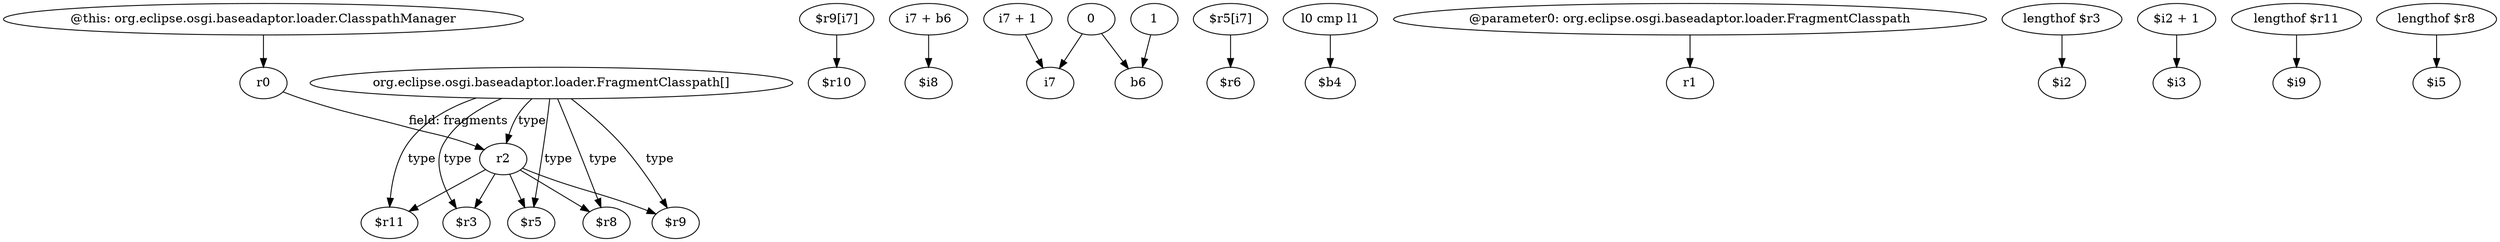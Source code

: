 digraph g {
0[label="r2"]
1[label="$r9"]
0->1[label=""]
2[label="$r9[i7]"]
3[label="$r10"]
2->3[label=""]
4[label="r0"]
4->0[label="field: fragments"]
5[label="org.eclipse.osgi.baseadaptor.loader.FragmentClasspath[]"]
5->1[label="type"]
6[label="i7 + b6"]
7[label="$i8"]
6->7[label=""]
8[label="@this: org.eclipse.osgi.baseadaptor.loader.ClasspathManager"]
8->4[label=""]
5->0[label="type"]
9[label="$r8"]
5->9[label="type"]
10[label="i7 + 1"]
11[label="i7"]
10->11[label=""]
12[label="$r5[i7]"]
13[label="$r6"]
12->13[label=""]
14[label="0"]
14->11[label=""]
15[label="$r3"]
0->15[label=""]
16[label="l0 cmp l1"]
17[label="$b4"]
16->17[label=""]
18[label="@parameter0: org.eclipse.osgi.baseadaptor.loader.FragmentClasspath"]
19[label="r1"]
18->19[label=""]
20[label="lengthof $r3"]
21[label="$i2"]
20->21[label=""]
22[label="$i2 + 1"]
23[label="$i3"]
22->23[label=""]
24[label="lengthof $r11"]
25[label="$i9"]
24->25[label=""]
26[label="$r5"]
0->26[label=""]
5->26[label="type"]
27[label="$r11"]
5->27[label="type"]
28[label="lengthof $r8"]
29[label="$i5"]
28->29[label=""]
0->27[label=""]
30[label="b6"]
14->30[label=""]
31[label="1"]
31->30[label=""]
0->9[label=""]
5->15[label="type"]
}